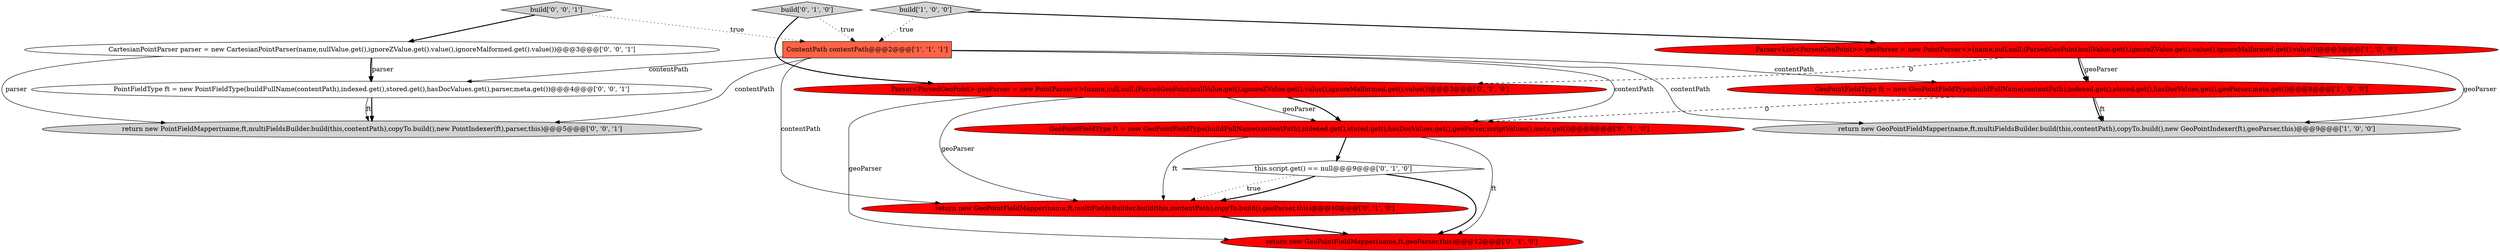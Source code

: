 digraph {
0 [style = filled, label = "GeoPointFieldType ft = new GeoPointFieldType(buildFullName(contentPath),indexed.get(),stored.get(),hasDocValues.get(),geoParser,meta.get())@@@8@@@['1', '0', '0']", fillcolor = red, shape = ellipse image = "AAA1AAABBB1BBB"];
2 [style = filled, label = "ContentPath contentPath@@@2@@@['1', '1', '1']", fillcolor = tomato, shape = box image = "AAA0AAABBB1BBB"];
5 [style = filled, label = "return new GeoPointFieldMapper(name,ft,multiFieldsBuilder.build(this,contentPath),copyTo.build(),geoParser,this)@@@10@@@['0', '1', '0']", fillcolor = red, shape = ellipse image = "AAA1AAABBB2BBB"];
9 [style = filled, label = "build['0', '1', '0']", fillcolor = lightgray, shape = diamond image = "AAA0AAABBB2BBB"];
1 [style = filled, label = "return new GeoPointFieldMapper(name,ft,multiFieldsBuilder.build(this,contentPath),copyTo.build(),new GeoPointIndexer(ft),geoParser,this)@@@9@@@['1', '0', '0']", fillcolor = lightgray, shape = ellipse image = "AAA0AAABBB1BBB"];
14 [style = filled, label = "PointFieldType ft = new PointFieldType(buildFullName(contentPath),indexed.get(),stored.get(),hasDocValues.get(),parser,meta.get())@@@4@@@['0', '0', '1']", fillcolor = white, shape = ellipse image = "AAA0AAABBB3BBB"];
4 [style = filled, label = "Parser<List<ParsedGeoPoint>> geoParser = new PointParser<>(name,null,null,(ParsedGeoPoint)nullValue.get(),ignoreZValue.get().value(),ignoreMalformed.get().value())@@@3@@@['1', '0', '0']", fillcolor = red, shape = ellipse image = "AAA1AAABBB1BBB"];
8 [style = filled, label = "this.script.get() == null@@@9@@@['0', '1', '0']", fillcolor = white, shape = diamond image = "AAA0AAABBB2BBB"];
13 [style = filled, label = "build['0', '0', '1']", fillcolor = lightgray, shape = diamond image = "AAA0AAABBB3BBB"];
3 [style = filled, label = "build['1', '0', '0']", fillcolor = lightgray, shape = diamond image = "AAA0AAABBB1BBB"];
6 [style = filled, label = "GeoPointFieldType ft = new GeoPointFieldType(buildFullName(contentPath),indexed.get(),stored.get(),hasDocValues.get(),geoParser,scriptValues(),meta.get())@@@8@@@['0', '1', '0']", fillcolor = red, shape = ellipse image = "AAA1AAABBB2BBB"];
11 [style = filled, label = "CartesianPointParser parser = new CartesianPointParser(name,nullValue.get(),ignoreZValue.get().value(),ignoreMalformed.get().value())@@@3@@@['0', '0', '1']", fillcolor = white, shape = ellipse image = "AAA0AAABBB3BBB"];
12 [style = filled, label = "return new PointFieldMapper(name,ft,multiFieldsBuilder.build(this,contentPath),copyTo.build(),new PointIndexer(ft),parser,this)@@@5@@@['0', '0', '1']", fillcolor = lightgray, shape = ellipse image = "AAA0AAABBB3BBB"];
7 [style = filled, label = "Parser<ParsedGeoPoint> geoParser = new PointParser<>(name,null,null,(ParsedGeoPoint)nullValue.get(),ignoreZValue.get().value(),ignoreMalformed.get().value())@@@3@@@['0', '1', '0']", fillcolor = red, shape = ellipse image = "AAA1AAABBB2BBB"];
10 [style = filled, label = "return new GeoPointFieldMapper(name,ft,geoParser,this)@@@12@@@['0', '1', '0']", fillcolor = red, shape = ellipse image = "AAA1AAABBB2BBB"];
2->6 [style = solid, label="contentPath"];
5->10 [style = bold, label=""];
8->10 [style = bold, label=""];
4->1 [style = solid, label="geoParser"];
2->12 [style = solid, label="contentPath"];
11->14 [style = bold, label=""];
0->6 [style = dashed, label="0"];
11->14 [style = solid, label="parser"];
2->0 [style = solid, label="contentPath"];
6->10 [style = solid, label="ft"];
7->6 [style = solid, label="geoParser"];
2->1 [style = solid, label="contentPath"];
9->7 [style = bold, label=""];
3->4 [style = bold, label=""];
6->5 [style = solid, label="ft"];
13->11 [style = bold, label=""];
4->0 [style = bold, label=""];
13->2 [style = dotted, label="true"];
4->0 [style = solid, label="geoParser"];
0->1 [style = solid, label="ft"];
8->5 [style = bold, label=""];
11->12 [style = solid, label="parser"];
8->5 [style = dotted, label="true"];
4->7 [style = dashed, label="0"];
14->12 [style = solid, label="ft"];
7->5 [style = solid, label="geoParser"];
0->1 [style = bold, label=""];
9->2 [style = dotted, label="true"];
14->12 [style = bold, label=""];
7->6 [style = bold, label=""];
2->5 [style = solid, label="contentPath"];
6->8 [style = bold, label=""];
2->14 [style = solid, label="contentPath"];
7->10 [style = solid, label="geoParser"];
3->2 [style = dotted, label="true"];
}
